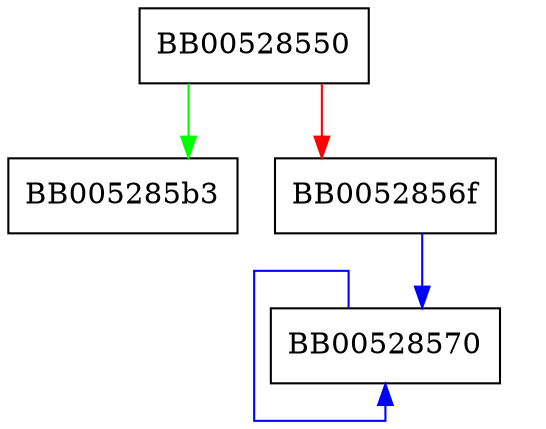 digraph async_start_func {
  node [shape="box"];
  graph [splines=ortho];
  BB00528550 -> BB005285b3 [color="green"];
  BB00528550 -> BB0052856f [color="red"];
  BB0052856f -> BB00528570 [color="blue"];
  BB00528570 -> BB00528570 [color="blue"];
}